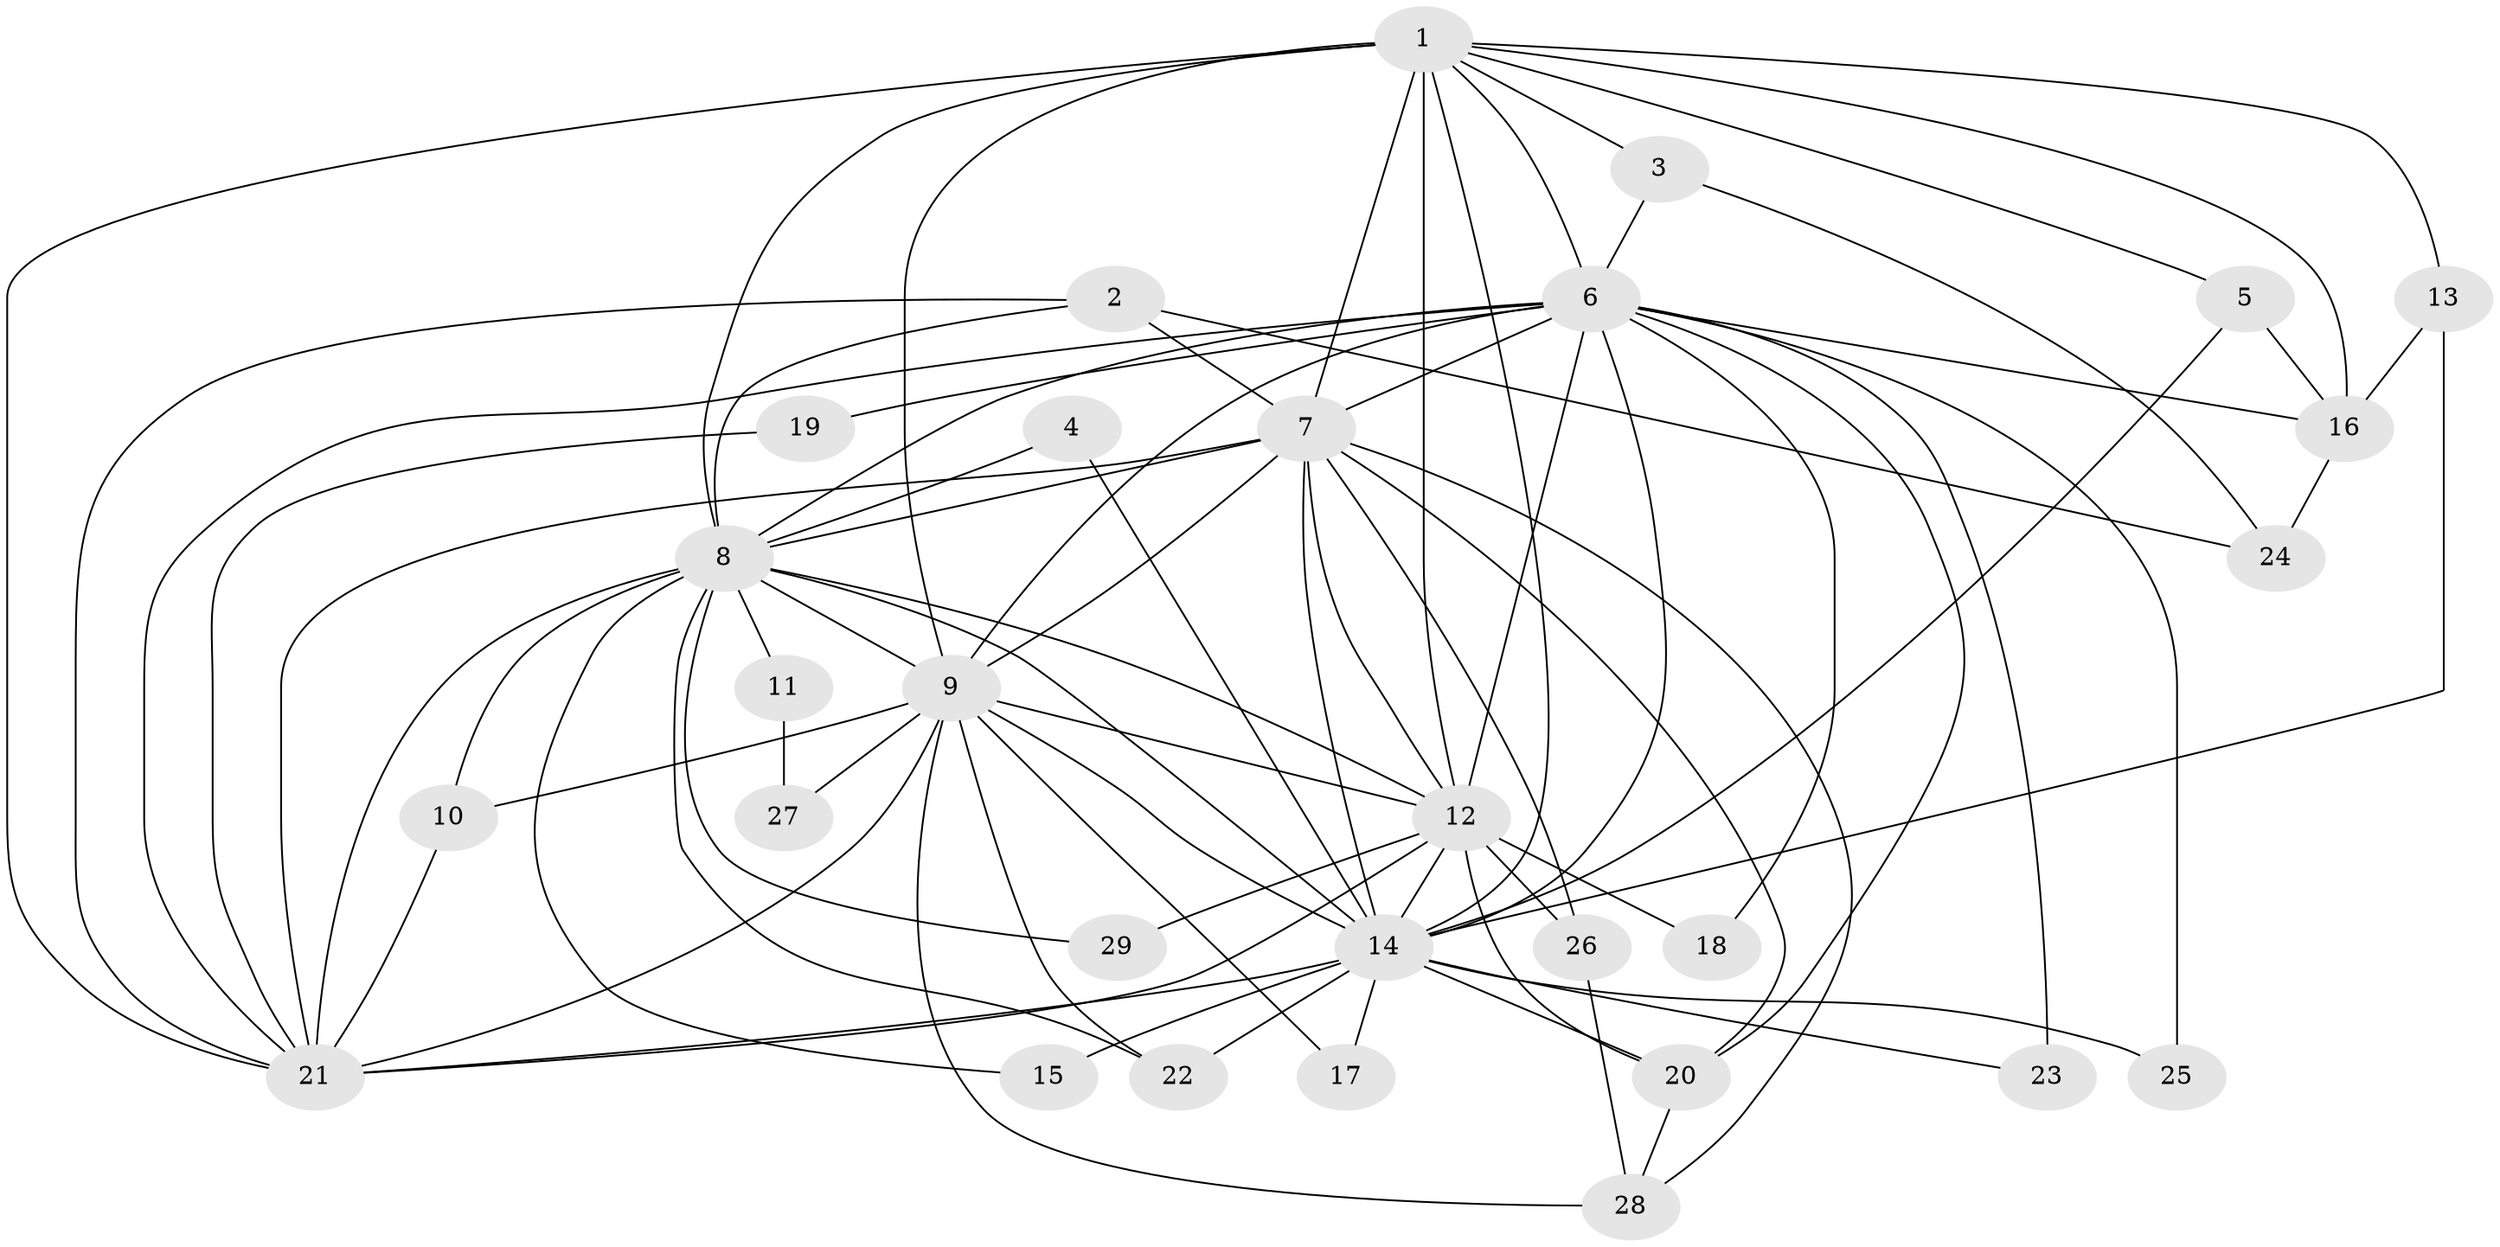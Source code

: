 // original degree distribution, {14: 0.05263157894736842, 10: 0.017543859649122806, 16: 0.017543859649122806, 15: 0.05263157894736842, 24: 0.017543859649122806, 23: 0.017543859649122806, 4: 0.07017543859649122, 2: 0.543859649122807, 5: 0.03508771929824561, 3: 0.17543859649122806}
// Generated by graph-tools (version 1.1) at 2025/01/03/09/25 03:01:13]
// undirected, 29 vertices, 79 edges
graph export_dot {
graph [start="1"]
  node [color=gray90,style=filled];
  1;
  2;
  3;
  4;
  5;
  6;
  7;
  8;
  9;
  10;
  11;
  12;
  13;
  14;
  15;
  16;
  17;
  18;
  19;
  20;
  21;
  22;
  23;
  24;
  25;
  26;
  27;
  28;
  29;
  1 -- 3 [weight=1.0];
  1 -- 5 [weight=1.0];
  1 -- 6 [weight=3.0];
  1 -- 7 [weight=2.0];
  1 -- 8 [weight=4.0];
  1 -- 9 [weight=2.0];
  1 -- 12 [weight=3.0];
  1 -- 13 [weight=1.0];
  1 -- 14 [weight=2.0];
  1 -- 16 [weight=1.0];
  1 -- 21 [weight=2.0];
  2 -- 7 [weight=1.0];
  2 -- 8 [weight=1.0];
  2 -- 21 [weight=1.0];
  2 -- 24 [weight=1.0];
  3 -- 6 [weight=1.0];
  3 -- 24 [weight=1.0];
  4 -- 8 [weight=1.0];
  4 -- 14 [weight=1.0];
  5 -- 14 [weight=1.0];
  5 -- 16 [weight=1.0];
  6 -- 7 [weight=2.0];
  6 -- 8 [weight=2.0];
  6 -- 9 [weight=2.0];
  6 -- 12 [weight=1.0];
  6 -- 14 [weight=3.0];
  6 -- 16 [weight=1.0];
  6 -- 18 [weight=1.0];
  6 -- 19 [weight=3.0];
  6 -- 20 [weight=1.0];
  6 -- 21 [weight=2.0];
  6 -- 23 [weight=1.0];
  6 -- 25 [weight=1.0];
  7 -- 8 [weight=2.0];
  7 -- 9 [weight=1.0];
  7 -- 12 [weight=1.0];
  7 -- 14 [weight=1.0];
  7 -- 20 [weight=1.0];
  7 -- 21 [weight=1.0];
  7 -- 26 [weight=1.0];
  7 -- 28 [weight=1.0];
  8 -- 9 [weight=2.0];
  8 -- 10 [weight=1.0];
  8 -- 11 [weight=2.0];
  8 -- 12 [weight=2.0];
  8 -- 14 [weight=2.0];
  8 -- 15 [weight=1.0];
  8 -- 21 [weight=3.0];
  8 -- 22 [weight=1.0];
  8 -- 29 [weight=2.0];
  9 -- 10 [weight=1.0];
  9 -- 12 [weight=1.0];
  9 -- 14 [weight=1.0];
  9 -- 17 [weight=1.0];
  9 -- 21 [weight=1.0];
  9 -- 22 [weight=1.0];
  9 -- 27 [weight=1.0];
  9 -- 28 [weight=1.0];
  10 -- 21 [weight=1.0];
  11 -- 27 [weight=1.0];
  12 -- 14 [weight=2.0];
  12 -- 18 [weight=1.0];
  12 -- 20 [weight=1.0];
  12 -- 21 [weight=1.0];
  12 -- 26 [weight=1.0];
  12 -- 29 [weight=1.0];
  13 -- 14 [weight=1.0];
  13 -- 16 [weight=1.0];
  14 -- 15 [weight=1.0];
  14 -- 17 [weight=1.0];
  14 -- 20 [weight=1.0];
  14 -- 21 [weight=1.0];
  14 -- 22 [weight=1.0];
  14 -- 23 [weight=1.0];
  14 -- 25 [weight=1.0];
  16 -- 24 [weight=1.0];
  19 -- 21 [weight=1.0];
  20 -- 28 [weight=1.0];
  26 -- 28 [weight=1.0];
}
